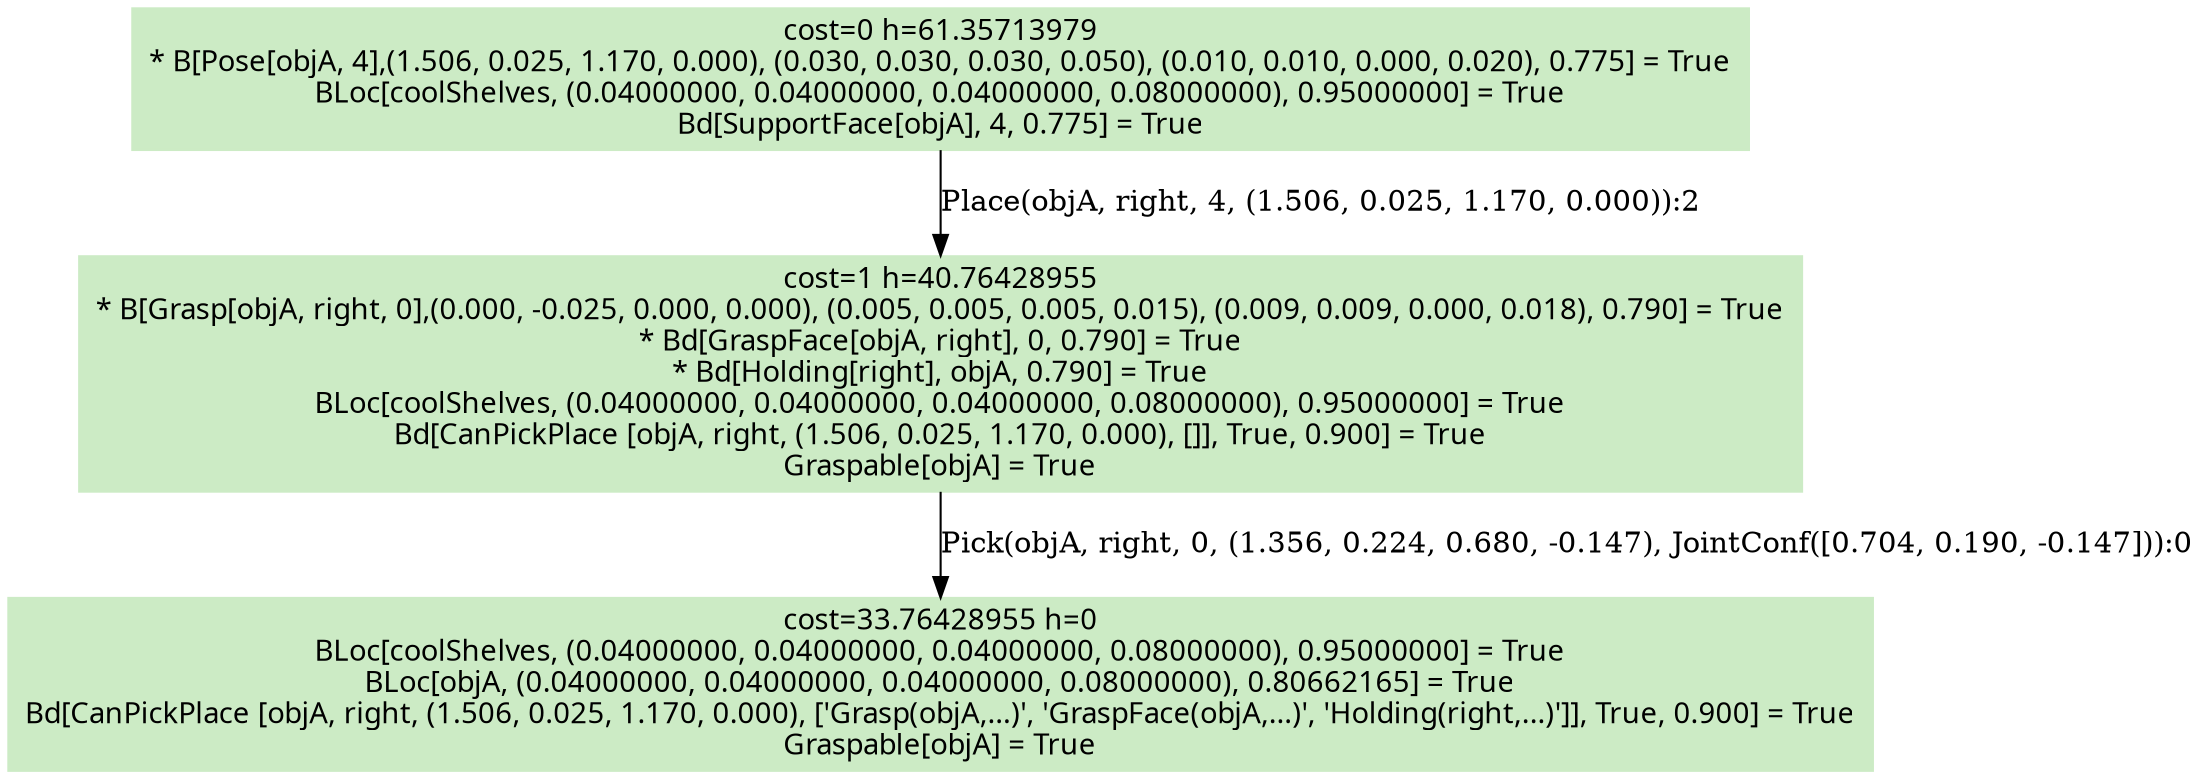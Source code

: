 digraph G {
    ordering=out;
    node [fontname=HelveticaBold];
    "426" [shape=box, label="cost=0 h=61.35713979\n* B[Pose[objA, 4],(1.506, 0.025, 1.170, 0.000), (0.030, 0.030, 0.030, 0.050), (0.010, 0.010, 0.000, 0.020), 0.775] = True\nBLoc[coolShelves, (0.04000000, 0.04000000, 0.04000000, 0.08000000), 0.95000000] = True\nBd[SupportFace[objA], 4, 0.775] = True\n"];
    "447" [shape=box, label="cost=1 h=40.76428955\n* B[Grasp[objA, right, 0],(0.000, -0.025, 0.000, 0.000), (0.005, 0.005, 0.005, 0.015), (0.009, 0.009, 0.000, 0.018), 0.790] = True\n* Bd[GraspFace[objA, right], 0, 0.790] = True\n* Bd[Holding[right], objA, 0.790] = True\nBLoc[coolShelves, (0.04000000, 0.04000000, 0.04000000, 0.08000000), 0.95000000] = True\nBd[CanPickPlace [objA, right, (1.506, 0.025, 1.170, 0.000), []], True, 0.900] = True\nGraspable[objA] = True\n"];
    "426" [shape=box, style=filled, colorscheme=pastel16, color=2, label="cost=0 h=61.35713979\n* B[Pose[objA, 4],(1.506, 0.025, 1.170, 0.000), (0.030, 0.030, 0.030, 0.050), (0.010, 0.010, 0.000, 0.020), 0.775] = True\nBLoc[coolShelves, (0.04000000, 0.04000000, 0.04000000, 0.08000000), 0.95000000] = True\nBd[SupportFace[objA], 4, 0.775] = True\n"];
    "426" -> "447"[label="Place(objA, right, 4, (1.506, 0.025, 1.170, 0.000)):2"];
    "453" [shape=box, label="cost=33.76428955 h=0\nBLoc[coolShelves, (0.04000000, 0.04000000, 0.04000000, 0.08000000), 0.95000000] = True\nBLoc[objA, (0.04000000, 0.04000000, 0.04000000, 0.08000000), 0.80662165] = True\nBd[CanPickPlace [objA, right, (1.506, 0.025, 1.170, 0.000), ['Grasp(objA,...)', 'GraspFace(objA,...)', 'Holding(right,...)']], True, 0.900] = True\nGraspable[objA] = True\n"];
    "447" [shape=box, style=filled, colorscheme=pastel16, color=2, label="cost=1 h=40.76428955\n* B[Grasp[objA, right, 0],(0.000, -0.025, 0.000, 0.000), (0.005, 0.005, 0.005, 0.015), (0.009, 0.009, 0.000, 0.018), 0.790] = True\n* Bd[GraspFace[objA, right], 0, 0.790] = True\n* Bd[Holding[right], objA, 0.790] = True\nBLoc[coolShelves, (0.04000000, 0.04000000, 0.04000000, 0.08000000), 0.95000000] = True\nBd[CanPickPlace [objA, right, (1.506, 0.025, 1.170, 0.000), []], True, 0.900] = True\nGraspable[objA] = True\n"];
    "447" -> "453"[label="Pick(objA, right, 0, (1.356, 0.224, 0.680, -0.147), JointConf([0.704, 0.190, -0.147])):0"];
    "426" [shape=box, style=filled, colorscheme=pastel16,color=3];
    "447" [shape=box, style=filled, colorscheme=pastel16,color=3];
    "453" [shape=box, style=filled, colorscheme=pastel16,color=3];
}
